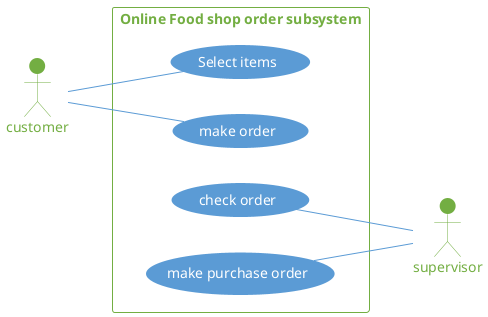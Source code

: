 @startuml food3
actor customer
actor supervisor
left to right direction
skinparam rectangle{    
    FontColor #73ae42
    BorderColor #73ae42
    Shadowing false
}
skinparam actor{
    FontColor #73ae42
    BackgroundColor #73ae42
    BorderColor #73ae42
    Shadowing false
}
skinparam usecase {
    FontColor White 
    ArrowColor #5b9bd5
    BackgroundColor #5b9bd5
    BorderColor #5b9bd5
    Shadowing false
}
rectangle "Online Food shop order subsystem"{
    customer -- (Select items)
    customer -- (make order)
    (check order) -- supervisor
    (make purchase order) -- supervisor
}
@enduml